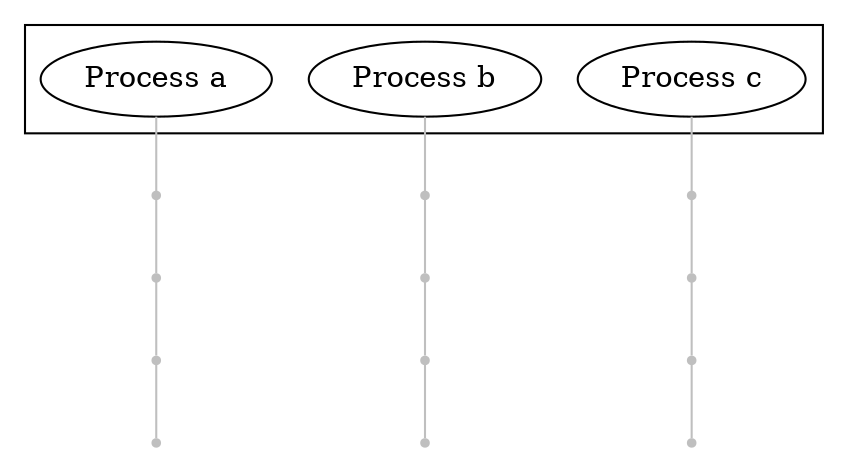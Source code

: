 digraph spacetime {
    rankdir=TD
    splines=line
    outputorder=nodesfirst
    subgraph cluster_proc_nodes {
        label="";
        proc_a [label="Process a",group="a"];
        proc_b [label="Process b",group="b"];
        proc_c [label="Process c",group="c"];
    }
    node_a_1 [shape="point",group="a",color="gray75"];
    node_a_2 [shape="point",group="a",color="gray75"];
    node_a_3 [shape="point",group="a",color="gray75"];
    node_a_4 [shape="point",group="a",color="gray75"];
    node_b_1 [shape="point",group="b",color="gray75"];
    node_b_2 [shape="point",group="b",color="gray75"];
    node_b_3 [shape="point",group="b",color="gray75"];
    node_b_4 [shape="point",group="b",color="gray75"];
    node_c_1 [shape="point",group="c",color="gray75"];
    node_c_2 [shape="point",group="c",color="gray75"];
    node_c_3 [shape="point",group="c",color="gray75"];
    node_c_4 [shape="point",group="c",color="gray75"];
    
    edge[weight=2, arrowhead=none, color=gray75, fillcolor=gray75];
    proc_a -> node_a_1 -> node_a_2 -> node_a_3 -> node_a_4;
    edge[weight=2, arrowhead=none, color=gray75, fillcolor=gray75];
    proc_b -> node_b_1 -> node_b_2 -> node_b_3 -> node_b_4;
    edge[weight=2, arrowhead=none, color=gray75, fillcolor=gray75];
    proc_c -> node_c_1 -> node_c_2 -> node_c_3 -> node_c_4;
}